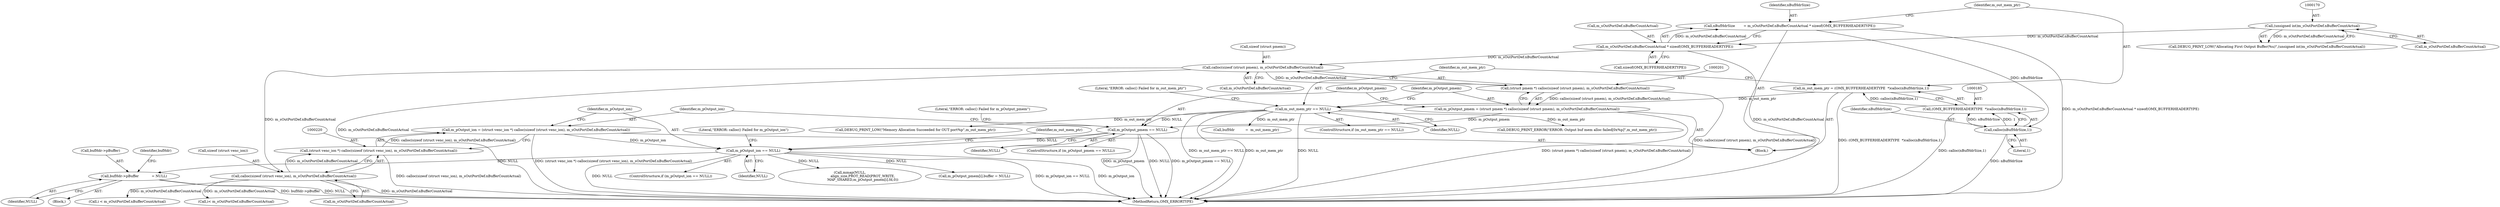digraph "0_Android_7558d03e6498e970b761aa44fff6b2c659202d95_2@pointer" {
"1000290" [label="(Call,bufHdr->pBuffer            = NULL)"];
"1000228" [label="(Call,m_pOutput_ion == NULL)"];
"1000217" [label="(Call,m_pOutput_ion = (struct venc_ion *) calloc(sizeof (struct venc_ion), m_sOutPortDef.nBufferCountActual))"];
"1000219" [label="(Call,(struct venc_ion *) calloc(sizeof (struct venc_ion), m_sOutPortDef.nBufferCountActual))"];
"1000221" [label="(Call,calloc(sizeof (struct venc_ion), m_sOutPortDef.nBufferCountActual))"];
"1000202" [label="(Call,calloc(sizeof (struct pmem), m_sOutPortDef.nBufferCountActual))"];
"1000176" [label="(Call,m_sOutPortDef.nBufferCountActual * sizeof(OMX_BUFFERHEADERTYPE))"];
"1000169" [label="(Call,(unsigned int)m_sOutPortDef.nBufferCountActual)"];
"1000209" [label="(Call,m_pOutput_pmem == NULL)"];
"1000198" [label="(Call,m_pOutput_pmem = (struct pmem *) calloc(sizeof (struct pmem), m_sOutPortDef.nBufferCountActual))"];
"1000200" [label="(Call,(struct pmem *) calloc(sizeof (struct pmem), m_sOutPortDef.nBufferCountActual))"];
"1000190" [label="(Call,m_out_mem_ptr == NULL)"];
"1000182" [label="(Call,m_out_mem_ptr = (OMX_BUFFERHEADERTYPE  *)calloc(nBufHdrSize,1))"];
"1000184" [label="(Call,(OMX_BUFFERHEADERTYPE  *)calloc(nBufHdrSize,1))"];
"1000186" [label="(Call,calloc(nBufHdrSize,1))"];
"1000174" [label="(Call,nBufHdrSize        = m_sOutPortDef.nBufferCountActual * sizeof(OMX_BUFFERHEADERTYPE))"];
"1000217" [label="(Call,m_pOutput_ion = (struct venc_ion *) calloc(sizeof (struct venc_ion), m_sOutPortDef.nBufferCountActual))"];
"1000224" [label="(Call,m_sOutPortDef.nBufferCountActual)"];
"1000219" [label="(Call,(struct venc_ion *) calloc(sizeof (struct venc_ion), m_sOutPortDef.nBufferCountActual))"];
"1000198" [label="(Call,m_pOutput_pmem = (struct pmem *) calloc(sizeof (struct pmem), m_sOutPortDef.nBufferCountActual))"];
"1000491" [label="(Call,mmap(NULL,\n                        align_size,PROT_READ|PROT_WRITE,\n                        MAP_SHARED,m_pOutput_pmem[i].fd,0))"];
"1000249" [label="(Call,i < m_sOutPortDef.nBufferCountActual)"];
"1000651" [label="(MethodReturn,OMX_ERRORTYPE)"];
"1000191" [label="(Identifier,m_out_mem_ptr)"];
"1000187" [label="(Identifier,nBufHdrSize)"];
"1000175" [label="(Identifier,nBufHdrSize)"];
"1000294" [label="(Identifier,NULL)"];
"1000176" [label="(Call,m_sOutPortDef.nBufferCountActual * sizeof(OMX_BUFFERHEADERTYPE))"];
"1000177" [label="(Call,m_sOutPortDef.nBufferCountActual)"];
"1000199" [label="(Identifier,m_pOutput_pmem)"];
"1000169" [label="(Call,(unsigned int)m_sOutPortDef.nBufferCountActual)"];
"1000189" [label="(ControlStructure,if (m_out_mem_ptr == NULL))"];
"1000214" [label="(Literal,\"ERROR: calloc() Failed for m_pOutput_pmem\")"];
"1000203" [label="(Call,sizeof (struct pmem))"];
"1000211" [label="(Identifier,NULL)"];
"1000256" [label="(Block,)"];
"1000209" [label="(Call,m_pOutput_pmem == NULL)"];
"1000192" [label="(Identifier,NULL)"];
"1000296" [label="(Identifier,bufHdr)"];
"1000229" [label="(Identifier,m_pOutput_ion)"];
"1000291" [label="(Call,bufHdr->pBuffer)"];
"1000334" [label="(Call,DEBUG_PRINT_ERROR(\"ERROR: Output buf mem alloc failed[0x%p]\",m_out_mem_ptr))"];
"1000188" [label="(Literal,1)"];
"1000200" [label="(Call,(struct pmem *) calloc(sizeof (struct pmem), m_sOutPortDef.nBufferCountActual))"];
"1000242" [label="(Call,DEBUG_PRINT_LOW(\"Memory Allocation Succeeded for OUT port%p\",m_out_mem_ptr))"];
"1000472" [label="(Call,m_pOutput_pmem[i].buffer = NULL)"];
"1000290" [label="(Call,bufHdr->pBuffer            = NULL)"];
"1000205" [label="(Call,m_sOutPortDef.nBufferCountActual)"];
"1000159" [label="(Block,)"];
"1000167" [label="(Call,DEBUG_PRINT_LOW(\"Allocating First Output Buffer(%u)\",(unsigned int)m_sOutPortDef.nBufferCountActual))"];
"1000174" [label="(Call,nBufHdrSize        = m_sOutPortDef.nBufferCountActual * sizeof(OMX_BUFFERHEADERTYPE))"];
"1000210" [label="(Identifier,m_pOutput_pmem)"];
"1000230" [label="(Identifier,NULL)"];
"1000239" [label="(Call,bufHdr          =  m_out_mem_ptr)"];
"1000184" [label="(Call,(OMX_BUFFERHEADERTYPE  *)calloc(nBufHdrSize,1))"];
"1000190" [label="(Call,m_out_mem_ptr == NULL)"];
"1000195" [label="(Literal,\"ERROR: calloc() Failed for m_out_mem_ptr\")"];
"1000222" [label="(Call,sizeof (struct venc_ion))"];
"1000344" [label="(Call,i< m_sOutPortDef.nBufferCountActual)"];
"1000182" [label="(Call,m_out_mem_ptr = (OMX_BUFFERHEADERTYPE  *)calloc(nBufHdrSize,1))"];
"1000233" [label="(Literal,\"ERROR: calloc() Failed for m_pOutput_ion\")"];
"1000208" [label="(ControlStructure,if (m_pOutput_pmem == NULL))"];
"1000186" [label="(Call,calloc(nBufHdrSize,1))"];
"1000227" [label="(ControlStructure,if (m_pOutput_ion == NULL))"];
"1000218" [label="(Identifier,m_pOutput_ion)"];
"1000180" [label="(Call,sizeof(OMX_BUFFERHEADERTYPE))"];
"1000183" [label="(Identifier,m_out_mem_ptr)"];
"1000221" [label="(Call,calloc(sizeof (struct venc_ion), m_sOutPortDef.nBufferCountActual))"];
"1000228" [label="(Call,m_pOutput_ion == NULL)"];
"1000237" [label="(Identifier,m_out_mem_ptr)"];
"1000171" [label="(Call,m_sOutPortDef.nBufferCountActual)"];
"1000202" [label="(Call,calloc(sizeof (struct pmem), m_sOutPortDef.nBufferCountActual))"];
"1000290" -> "1000256"  [label="AST: "];
"1000290" -> "1000294"  [label="CFG: "];
"1000291" -> "1000290"  [label="AST: "];
"1000294" -> "1000290"  [label="AST: "];
"1000296" -> "1000290"  [label="CFG: "];
"1000290" -> "1000651"  [label="DDG: bufHdr->pBuffer"];
"1000290" -> "1000651"  [label="DDG: NULL"];
"1000228" -> "1000290"  [label="DDG: NULL"];
"1000228" -> "1000227"  [label="AST: "];
"1000228" -> "1000230"  [label="CFG: "];
"1000229" -> "1000228"  [label="AST: "];
"1000230" -> "1000228"  [label="AST: "];
"1000233" -> "1000228"  [label="CFG: "];
"1000237" -> "1000228"  [label="CFG: "];
"1000228" -> "1000651"  [label="DDG: m_pOutput_ion == NULL"];
"1000228" -> "1000651"  [label="DDG: m_pOutput_ion"];
"1000228" -> "1000651"  [label="DDG: NULL"];
"1000217" -> "1000228"  [label="DDG: m_pOutput_ion"];
"1000209" -> "1000228"  [label="DDG: NULL"];
"1000228" -> "1000472"  [label="DDG: NULL"];
"1000228" -> "1000491"  [label="DDG: NULL"];
"1000217" -> "1000159"  [label="AST: "];
"1000217" -> "1000219"  [label="CFG: "];
"1000218" -> "1000217"  [label="AST: "];
"1000219" -> "1000217"  [label="AST: "];
"1000229" -> "1000217"  [label="CFG: "];
"1000217" -> "1000651"  [label="DDG: (struct venc_ion *) calloc(sizeof (struct venc_ion), m_sOutPortDef.nBufferCountActual)"];
"1000219" -> "1000217"  [label="DDG: calloc(sizeof (struct venc_ion), m_sOutPortDef.nBufferCountActual)"];
"1000219" -> "1000221"  [label="CFG: "];
"1000220" -> "1000219"  [label="AST: "];
"1000221" -> "1000219"  [label="AST: "];
"1000219" -> "1000651"  [label="DDG: calloc(sizeof (struct venc_ion), m_sOutPortDef.nBufferCountActual)"];
"1000221" -> "1000219"  [label="DDG: m_sOutPortDef.nBufferCountActual"];
"1000221" -> "1000224"  [label="CFG: "];
"1000222" -> "1000221"  [label="AST: "];
"1000224" -> "1000221"  [label="AST: "];
"1000221" -> "1000651"  [label="DDG: m_sOutPortDef.nBufferCountActual"];
"1000202" -> "1000221"  [label="DDG: m_sOutPortDef.nBufferCountActual"];
"1000221" -> "1000249"  [label="DDG: m_sOutPortDef.nBufferCountActual"];
"1000221" -> "1000344"  [label="DDG: m_sOutPortDef.nBufferCountActual"];
"1000202" -> "1000200"  [label="AST: "];
"1000202" -> "1000205"  [label="CFG: "];
"1000203" -> "1000202"  [label="AST: "];
"1000205" -> "1000202"  [label="AST: "];
"1000200" -> "1000202"  [label="CFG: "];
"1000202" -> "1000651"  [label="DDG: m_sOutPortDef.nBufferCountActual"];
"1000202" -> "1000200"  [label="DDG: m_sOutPortDef.nBufferCountActual"];
"1000176" -> "1000202"  [label="DDG: m_sOutPortDef.nBufferCountActual"];
"1000176" -> "1000174"  [label="AST: "];
"1000176" -> "1000180"  [label="CFG: "];
"1000177" -> "1000176"  [label="AST: "];
"1000180" -> "1000176"  [label="AST: "];
"1000174" -> "1000176"  [label="CFG: "];
"1000176" -> "1000651"  [label="DDG: m_sOutPortDef.nBufferCountActual"];
"1000176" -> "1000174"  [label="DDG: m_sOutPortDef.nBufferCountActual"];
"1000169" -> "1000176"  [label="DDG: m_sOutPortDef.nBufferCountActual"];
"1000169" -> "1000167"  [label="AST: "];
"1000169" -> "1000171"  [label="CFG: "];
"1000170" -> "1000169"  [label="AST: "];
"1000171" -> "1000169"  [label="AST: "];
"1000167" -> "1000169"  [label="CFG: "];
"1000169" -> "1000167"  [label="DDG: m_sOutPortDef.nBufferCountActual"];
"1000209" -> "1000208"  [label="AST: "];
"1000209" -> "1000211"  [label="CFG: "];
"1000210" -> "1000209"  [label="AST: "];
"1000211" -> "1000209"  [label="AST: "];
"1000214" -> "1000209"  [label="CFG: "];
"1000218" -> "1000209"  [label="CFG: "];
"1000209" -> "1000651"  [label="DDG: m_pOutput_pmem == NULL"];
"1000209" -> "1000651"  [label="DDG: m_pOutput_pmem"];
"1000209" -> "1000651"  [label="DDG: NULL"];
"1000198" -> "1000209"  [label="DDG: m_pOutput_pmem"];
"1000190" -> "1000209"  [label="DDG: NULL"];
"1000198" -> "1000159"  [label="AST: "];
"1000198" -> "1000200"  [label="CFG: "];
"1000199" -> "1000198"  [label="AST: "];
"1000200" -> "1000198"  [label="AST: "];
"1000210" -> "1000198"  [label="CFG: "];
"1000198" -> "1000651"  [label="DDG: (struct pmem *) calloc(sizeof (struct pmem), m_sOutPortDef.nBufferCountActual)"];
"1000200" -> "1000198"  [label="DDG: calloc(sizeof (struct pmem), m_sOutPortDef.nBufferCountActual)"];
"1000201" -> "1000200"  [label="AST: "];
"1000200" -> "1000651"  [label="DDG: calloc(sizeof (struct pmem), m_sOutPortDef.nBufferCountActual)"];
"1000190" -> "1000189"  [label="AST: "];
"1000190" -> "1000192"  [label="CFG: "];
"1000191" -> "1000190"  [label="AST: "];
"1000192" -> "1000190"  [label="AST: "];
"1000195" -> "1000190"  [label="CFG: "];
"1000199" -> "1000190"  [label="CFG: "];
"1000190" -> "1000651"  [label="DDG: m_out_mem_ptr == NULL"];
"1000190" -> "1000651"  [label="DDG: m_out_mem_ptr"];
"1000190" -> "1000651"  [label="DDG: NULL"];
"1000182" -> "1000190"  [label="DDG: m_out_mem_ptr"];
"1000190" -> "1000239"  [label="DDG: m_out_mem_ptr"];
"1000190" -> "1000242"  [label="DDG: m_out_mem_ptr"];
"1000190" -> "1000334"  [label="DDG: m_out_mem_ptr"];
"1000182" -> "1000159"  [label="AST: "];
"1000182" -> "1000184"  [label="CFG: "];
"1000183" -> "1000182"  [label="AST: "];
"1000184" -> "1000182"  [label="AST: "];
"1000191" -> "1000182"  [label="CFG: "];
"1000182" -> "1000651"  [label="DDG: (OMX_BUFFERHEADERTYPE  *)calloc(nBufHdrSize,1)"];
"1000184" -> "1000182"  [label="DDG: calloc(nBufHdrSize,1)"];
"1000184" -> "1000186"  [label="CFG: "];
"1000185" -> "1000184"  [label="AST: "];
"1000186" -> "1000184"  [label="AST: "];
"1000184" -> "1000651"  [label="DDG: calloc(nBufHdrSize,1)"];
"1000186" -> "1000184"  [label="DDG: nBufHdrSize"];
"1000186" -> "1000184"  [label="DDG: 1"];
"1000186" -> "1000188"  [label="CFG: "];
"1000187" -> "1000186"  [label="AST: "];
"1000188" -> "1000186"  [label="AST: "];
"1000186" -> "1000651"  [label="DDG: nBufHdrSize"];
"1000174" -> "1000186"  [label="DDG: nBufHdrSize"];
"1000174" -> "1000159"  [label="AST: "];
"1000175" -> "1000174"  [label="AST: "];
"1000183" -> "1000174"  [label="CFG: "];
"1000174" -> "1000651"  [label="DDG: m_sOutPortDef.nBufferCountActual * sizeof(OMX_BUFFERHEADERTYPE)"];
}
